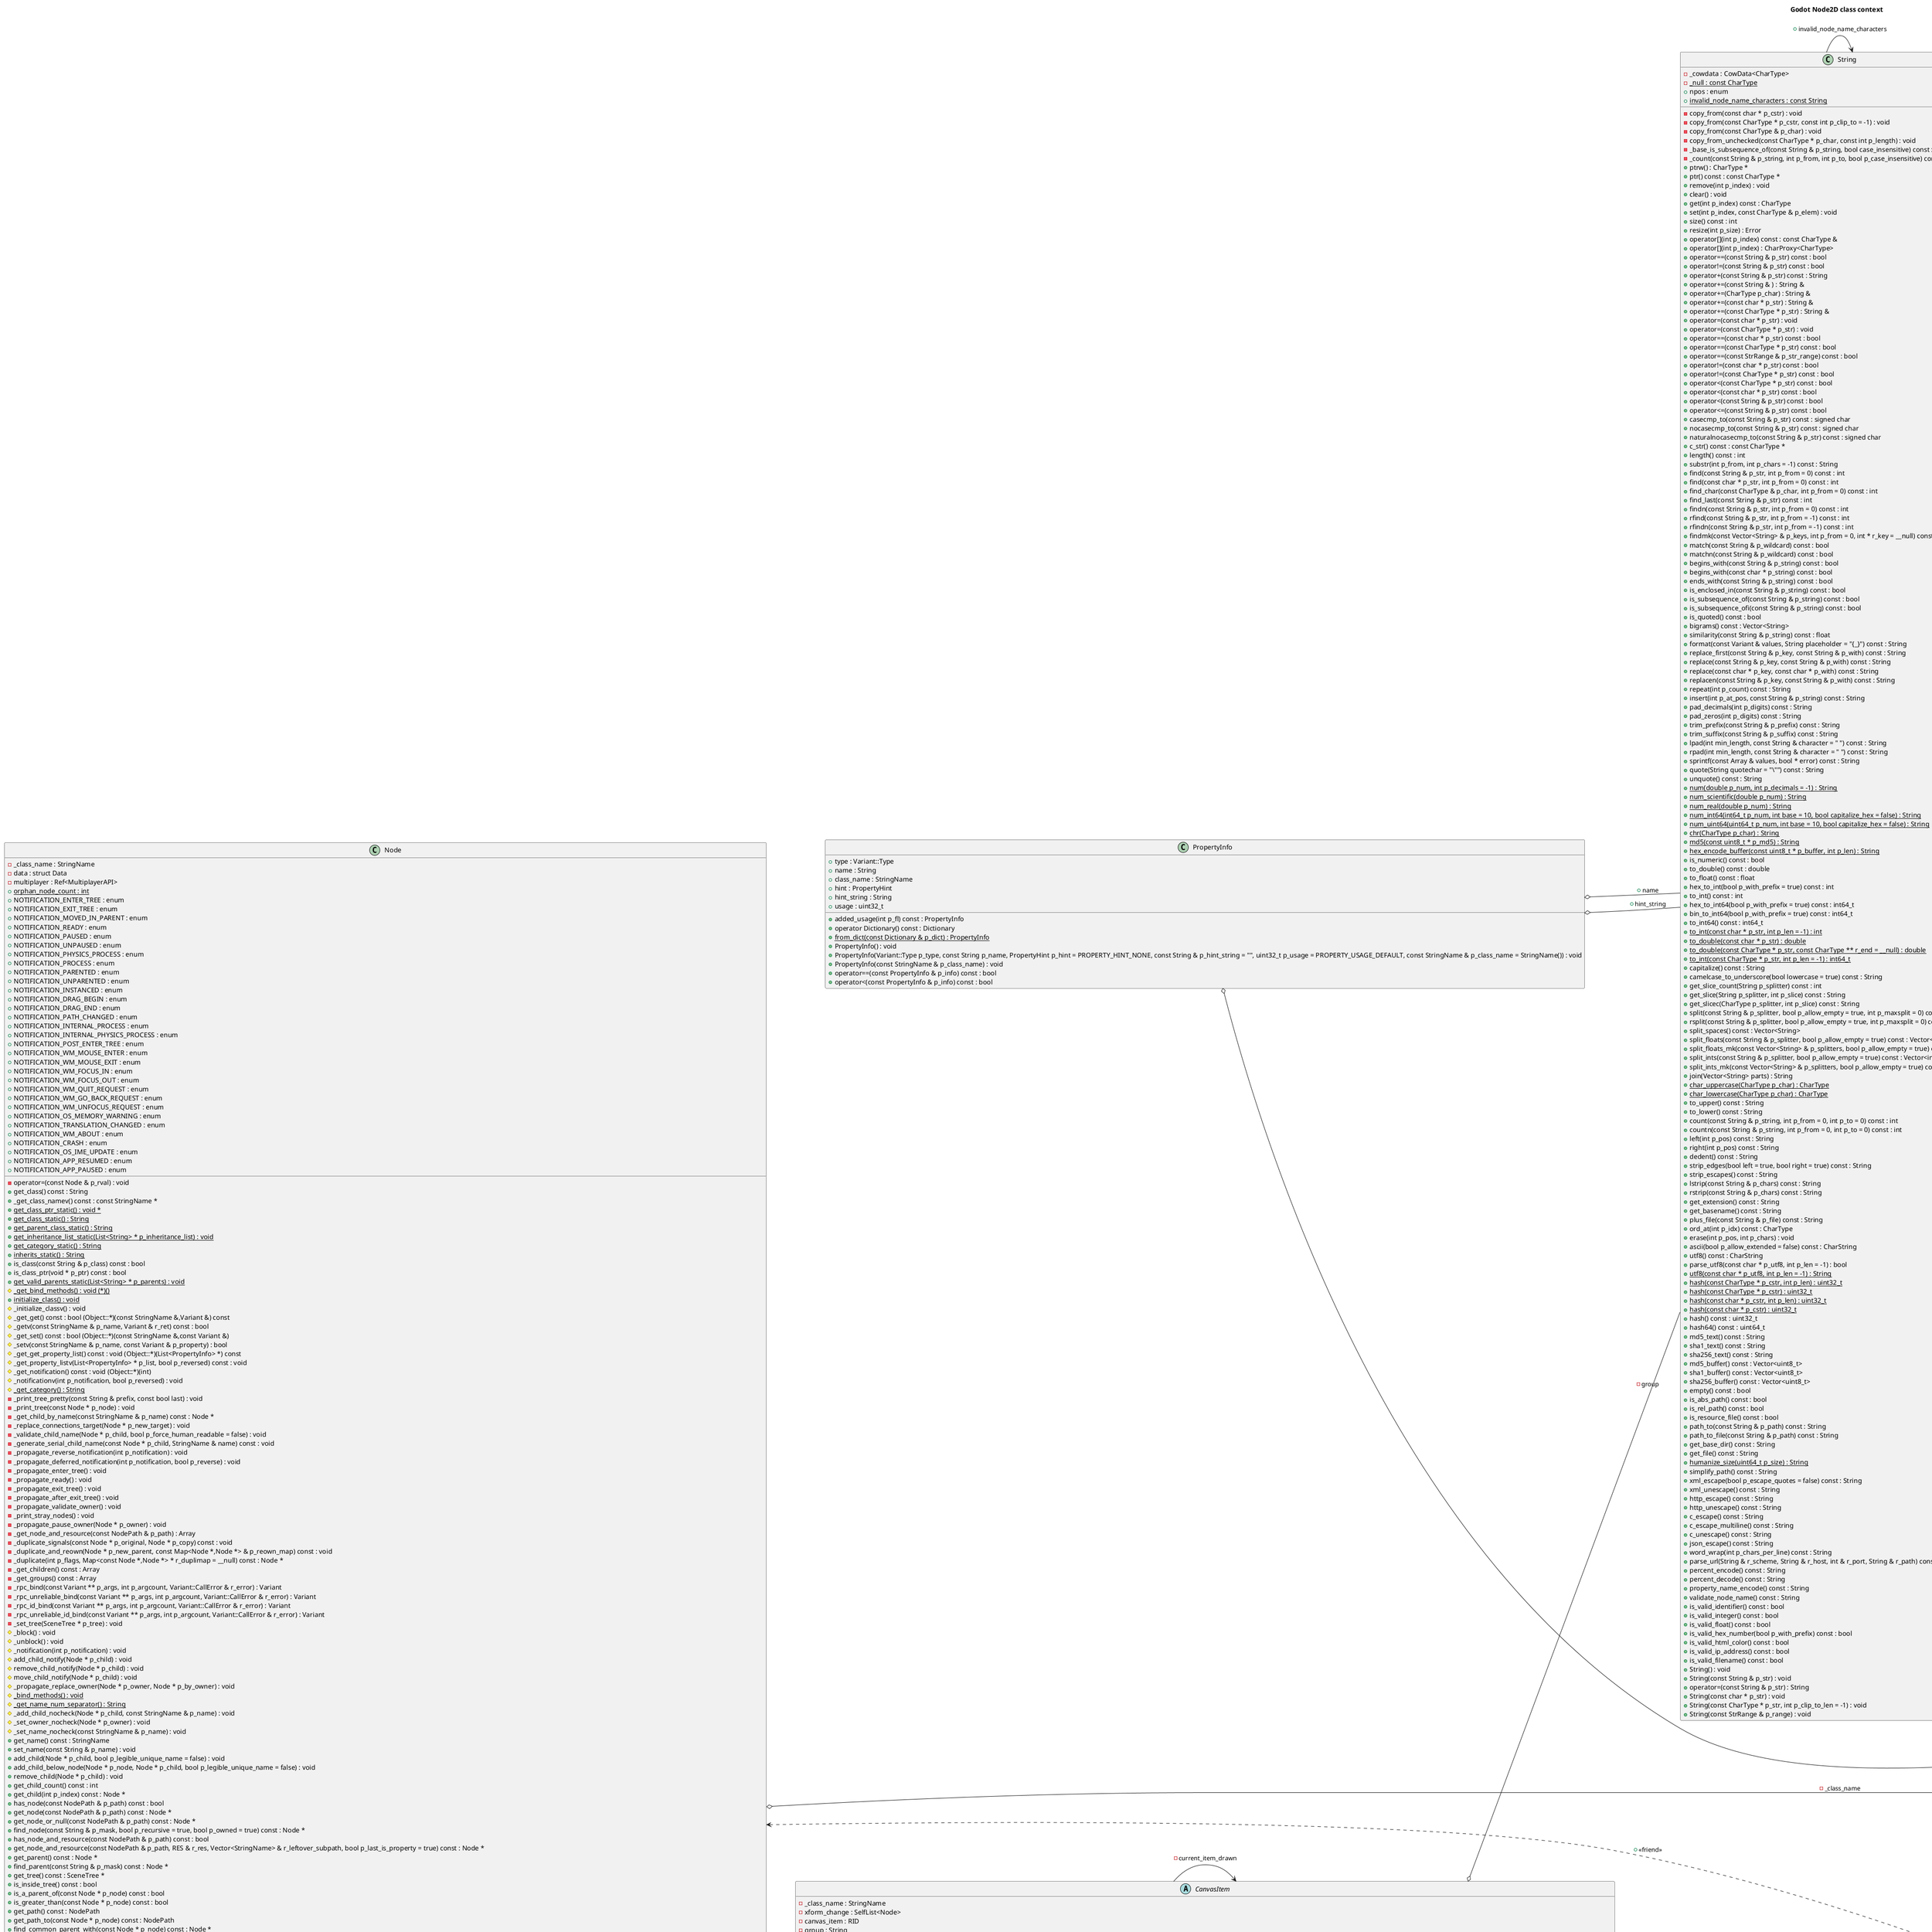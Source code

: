 @startuml
title Godot Node2D class context
left to right direction
class "String" as C_0000945411446247634027
class C_0000945411446247634027 [[https://github.com/godotengine/godot/blob/faf3f883d1a25ec8a2b7a31ecc9e3363613b2478/./core/ustring.h#L126{String}]] {
-copy_from(const char * p_cstr) : void
-copy_from(const CharType * p_cstr, const int p_clip_to = -1) : void
-copy_from(const CharType & p_char) : void
-copy_from_unchecked(const CharType * p_char, const int p_length) : void
-_base_is_subsequence_of(const String & p_string, bool case_insensitive) const : bool
-_count(const String & p_string, int p_from, int p_to, bool p_case_insensitive) const : int
+ptrw() : CharType *
+ptr() const : const CharType *
+remove(int p_index) : void
+clear() : void
+get(int p_index) const : CharType
+set(int p_index, const CharType & p_elem) : void
+size() const : int
+resize(int p_size) : Error
+operator[](int p_index) const : const CharType &
+operator[](int p_index) : CharProxy<CharType>
+operator==(const String & p_str) const : bool
+operator!=(const String & p_str) const : bool
+operator+(const String & p_str) const : String
+operator+=(const String & ) : String &
+operator+=(CharType p_char) : String &
+operator+=(const char * p_str) : String &
+operator+=(const CharType * p_str) : String &
+operator=(const char * p_str) : void
+operator=(const CharType * p_str) : void
+operator==(const char * p_str) const : bool
+operator==(const CharType * p_str) const : bool
+operator==(const StrRange & p_str_range) const : bool
+operator!=(const char * p_str) const : bool
+operator!=(const CharType * p_str) const : bool
+operator<(const CharType * p_str) const : bool
+operator<(const char * p_str) const : bool
+operator<(const String & p_str) const : bool
+operator<=(const String & p_str) const : bool
+casecmp_to(const String & p_str) const : signed char
+nocasecmp_to(const String & p_str) const : signed char
+naturalnocasecmp_to(const String & p_str) const : signed char
+c_str() const : const CharType *
+length() const : int
+substr(int p_from, int p_chars = -1) const : String
+find(const String & p_str, int p_from = 0) const : int
+find(const char * p_str, int p_from = 0) const : int
+find_char(const CharType & p_char, int p_from = 0) const : int
+find_last(const String & p_str) const : int
+findn(const String & p_str, int p_from = 0) const : int
+rfind(const String & p_str, int p_from = -1) const : int
+rfindn(const String & p_str, int p_from = -1) const : int
+findmk(const Vector<String> & p_keys, int p_from = 0, int * r_key = __null) const : int
+match(const String & p_wildcard) const : bool
+matchn(const String & p_wildcard) const : bool
+begins_with(const String & p_string) const : bool
+begins_with(const char * p_string) const : bool
+ends_with(const String & p_string) const : bool
+is_enclosed_in(const String & p_string) const : bool
+is_subsequence_of(const String & p_string) const : bool
+is_subsequence_ofi(const String & p_string) const : bool
+is_quoted() const : bool
+bigrams() const : Vector<String>
+similarity(const String & p_string) const : float
+format(const Variant & values, String placeholder = "{_}") const : String
+replace_first(const String & p_key, const String & p_with) const : String
+replace(const String & p_key, const String & p_with) const : String
+replace(const char * p_key, const char * p_with) const : String
+replacen(const String & p_key, const String & p_with) const : String
+repeat(int p_count) const : String
+insert(int p_at_pos, const String & p_string) const : String
+pad_decimals(int p_digits) const : String
+pad_zeros(int p_digits) const : String
+trim_prefix(const String & p_prefix) const : String
+trim_suffix(const String & p_suffix) const : String
+lpad(int min_length, const String & character = " ") const : String
+rpad(int min_length, const String & character = " ") const : String
+sprintf(const Array & values, bool * error) const : String
+quote(String quotechar = "\"") const : String
+unquote() const : String
{static} +num(double p_num, int p_decimals = -1) : String
{static} +num_scientific(double p_num) : String
{static} +num_real(double p_num) : String
{static} +num_int64(int64_t p_num, int base = 10, bool capitalize_hex = false) : String
{static} +num_uint64(uint64_t p_num, int base = 10, bool capitalize_hex = false) : String
{static} +chr(CharType p_char) : String
{static} +md5(const uint8_t * p_md5) : String
{static} +hex_encode_buffer(const uint8_t * p_buffer, int p_len) : String
+is_numeric() const : bool
+to_double() const : double
+to_float() const : float
+hex_to_int(bool p_with_prefix = true) const : int
+to_int() const : int
+hex_to_int64(bool p_with_prefix = true) const : int64_t
+bin_to_int64(bool p_with_prefix = true) const : int64_t
+to_int64() const : int64_t
{static} +to_int(const char * p_str, int p_len = -1) : int
{static} +to_double(const char * p_str) : double
{static} +to_double(const CharType * p_str, const CharType ** r_end = __null) : double
{static} +to_int(const CharType * p_str, int p_len = -1) : int64_t
+capitalize() const : String
+camelcase_to_underscore(bool lowercase = true) const : String
+get_slice_count(String p_splitter) const : int
+get_slice(String p_splitter, int p_slice) const : String
+get_slicec(CharType p_splitter, int p_slice) const : String
+split(const String & p_splitter, bool p_allow_empty = true, int p_maxsplit = 0) const : Vector<String>
+rsplit(const String & p_splitter, bool p_allow_empty = true, int p_maxsplit = 0) const : Vector<String>
+split_spaces() const : Vector<String>
+split_floats(const String & p_splitter, bool p_allow_empty = true) const : Vector<float>
+split_floats_mk(const Vector<String> & p_splitters, bool p_allow_empty = true) const : Vector<float>
+split_ints(const String & p_splitter, bool p_allow_empty = true) const : Vector<int>
+split_ints_mk(const Vector<String> & p_splitters, bool p_allow_empty = true) const : Vector<int>
+join(Vector<String> parts) : String
{static} +char_uppercase(CharType p_char) : CharType
{static} +char_lowercase(CharType p_char) : CharType
+to_upper() const : String
+to_lower() const : String
+count(const String & p_string, int p_from = 0, int p_to = 0) const : int
+countn(const String & p_string, int p_from = 0, int p_to = 0) const : int
+left(int p_pos) const : String
+right(int p_pos) const : String
+dedent() const : String
+strip_edges(bool left = true, bool right = true) const : String
+strip_escapes() const : String
+lstrip(const String & p_chars) const : String
+rstrip(const String & p_chars) const : String
+get_extension() const : String
+get_basename() const : String
+plus_file(const String & p_file) const : String
+ord_at(int p_idx) const : CharType
+erase(int p_pos, int p_chars) : void
+ascii(bool p_allow_extended = false) const : CharString
+utf8() const : CharString
+parse_utf8(const char * p_utf8, int p_len = -1) : bool
{static} +utf8(const char * p_utf8, int p_len = -1) : String
{static} +hash(const CharType * p_cstr, int p_len) : uint32_t
{static} +hash(const CharType * p_cstr) : uint32_t
{static} +hash(const char * p_cstr, int p_len) : uint32_t
{static} +hash(const char * p_cstr) : uint32_t
+hash() const : uint32_t
+hash64() const : uint64_t
+md5_text() const : String
+sha1_text() const : String
+sha256_text() const : String
+md5_buffer() const : Vector<uint8_t>
+sha1_buffer() const : Vector<uint8_t>
+sha256_buffer() const : Vector<uint8_t>
+empty() const : bool
+is_abs_path() const : bool
+is_rel_path() const : bool
+is_resource_file() const : bool
+path_to(const String & p_path) const : String
+path_to_file(const String & p_path) const : String
+get_base_dir() const : String
+get_file() const : String
{static} +humanize_size(uint64_t p_size) : String
+simplify_path() const : String
+xml_escape(bool p_escape_quotes = false) const : String
+xml_unescape() const : String
+http_escape() const : String
+http_unescape() const : String
+c_escape() const : String
+c_escape_multiline() const : String
+c_unescape() const : String
+json_escape() const : String
+word_wrap(int p_chars_per_line) const : String
+parse_url(String & r_scheme, String & r_host, int & r_port, String & r_path) const : Error
+percent_encode() const : String
+percent_decode() const : String
+property_name_encode() const : String
+validate_node_name() const : String
+is_valid_identifier() const : bool
+is_valid_integer() const : bool
+is_valid_float() const : bool
+is_valid_hex_number(bool p_with_prefix) const : bool
+is_valid_html_color() const : bool
+is_valid_ip_address() const : bool
+is_valid_filename() const : bool
+String() : void
+String(const String & p_str) : void
+operator=(const String & p_str) : String
+String(const char * p_str) : void
+String(const CharType * p_str, int p_clip_to_len = -1) : void
+String(const StrRange & p_range) : void
-_cowdata : CowData<CharType> [[[https://github.com/godotengine/godot/blob/faf3f883d1a25ec8a2b7a31ecc9e3363613b2478/./core/ustring.h#L128{_cowdata}]]]
{static} -_null : const CharType [[[https://github.com/godotengine/godot/blob/faf3f883d1a25ec8a2b7a31ecc9e3363613b2478/./core/ustring.h#L129{_null}]]]
+npos : enum
{static} +invalid_node_name_characters : const String [[[https://github.com/godotengine/godot/blob/faf3f883d1a25ec8a2b7a31ecc9e3363613b2478/./core/ustring.h#L345{invalid_node_name_characters}]]]
}
class "Vector2" as C_0000053309527800613276
class C_0000053309527800613276 [[https://github.com/godotengine/godot/blob/faf3f883d1a25ec8a2b7a31ecc9e3363613b2478/./core/math/vector2.h#L39{Vector2}]] {
+operator[](int p_idx) : real_t &
+operator[](int p_idx) const : const real_t &
+normalize() : void
+normalized() const : Vector2
+is_normalized() const : bool
+length() const : real_t
+length_squared() const : real_t
+distance_to(const Vector2 & p_vector2) const : real_t
+distance_squared_to(const Vector2 & p_vector2) const : real_t
+angle_to(const Vector2 & p_vector2) const : real_t
+angle_to_point(const Vector2 & p_vector2) const : real_t
+direction_to(const Vector2 & p_to) const : Vector2
+dot(const Vector2 & p_other) const : real_t
+cross(const Vector2 & p_other) const : real_t
+posmod(const real_t p_mod) const : Vector2
+posmodv(const Vector2 & p_modv) const : Vector2
+project(const Vector2 & p_to) const : Vector2
+plane_project(real_t p_d, const Vector2 & p_vec) const : Vector2
+clamped(real_t p_len) const : Vector2
{static} +linear_interpolate(const Vector2 & p_a, const Vector2 & p_b, real_t p_weight) : Vector2
+linear_interpolate(const Vector2 & p_to, real_t p_weight) const : Vector2
+slerp(const Vector2 & p_to, real_t p_weight) const : Vector2
+cubic_interpolate(const Vector2 & p_b, const Vector2 & p_pre_a, const Vector2 & p_post_b, real_t p_weight) const : Vector2
+move_toward(const Vector2 & p_to, const real_t p_delta) const : Vector2
+slide(const Vector2 & p_normal) const : Vector2
+bounce(const Vector2 & p_normal) const : Vector2
+reflect(const Vector2 & p_normal) const : Vector2
+is_equal_approx(const Vector2 & p_v) const : bool
+operator+(const Vector2 & p_v) const : Vector2
+operator+=(const Vector2 & p_v) : void
+operator-(const Vector2 & p_v) const : Vector2
+operator-=(const Vector2 & p_v) : void
+operator*(const Vector2 & p_v1) const : Vector2
+operator*(const real_t & rvalue) const : Vector2
+operator*=(const real_t & rvalue) : void
+operator*=(const Vector2 & rvalue) : void
+operator/(const Vector2 & p_v1) const : Vector2
+operator/(const real_t & rvalue) const : Vector2
+operator/=(const real_t & rvalue) : void
+operator/=(const Vector2 & rvalue) : void
+operator-() const : Vector2
+operator==(const Vector2 & p_vec2) const : bool
+operator!=(const Vector2 & p_vec2) const : bool
+operator<(const Vector2 & p_vec2) const : bool
+operator>(const Vector2 & p_vec2) const : bool
+operator<=(const Vector2 & p_vec2) const : bool
+operator>=(const Vector2 & p_vec2) const : bool
+angle() const : real_t
+set_rotation(real_t p_radians) : void
+abs() const : Vector2
+rotated(real_t p_by) const : Vector2
+tangent() const : Vector2
+sign() const : Vector2
+floor() const : Vector2
+ceil() const : Vector2
+round() const : Vector2
+snapped(const Vector2 & p_by) const : Vector2
+aspect() const : real_t
+operator String() const : String
+Vector2(real_t p_x, real_t p_y) : void
+Vector2() : void
+ : Vector2::(anonymous union at ./core/math/vector2.h:46:2) [[[https://github.com/godotengine/godot/blob/faf3f883d1a25ec8a2b7a31ecc9e3363613b2478/./core/math/vector2.h#L46{}]]]
+ : Vector2::(anonymous union at ./core/math/vector2.h:50:2) [[[https://github.com/godotengine/godot/blob/faf3f883d1a25ec8a2b7a31ecc9e3363613b2478/./core/math/vector2.h#L50{}]]]
}
class "Rect2" as C_0000300688871447362916
class C_0000300688871447362916 [[https://github.com/godotengine/godot/blob/faf3f883d1a25ec8a2b7a31ecc9e3363613b2478/./core/math/rect2.h#L38{Rect2}]] {
+get_position() const : const Vector2 &
+set_position(const Vector2 & p_pos) : void
+get_size() const : const Vector2 &
+set_size(const Vector2 & p_size) : void
+get_area() const : real_t
+intersects(const Rect2 & p_rect, const bool p_include_borders = false) const : bool
+distance_to(const Vector2 & p_point) const : real_t
+intersects_transformed(const Transform2D & p_xform, const Rect2 & p_rect) const : bool
+intersects_segment(const Point2 & p_from, const Point2 & p_to, Point2 * r_pos = __null, Point2 * r_normal = __null) const : bool
+encloses(const Rect2 & p_rect) const : bool
+has_no_area() const : bool
+clip(const Rect2 & p_rect) const : Rect2
+merge(const Rect2 & p_rect) const : Rect2
+has_point(const Point2 & p_point) const : bool
+is_equal_approx(const Rect2 & p_rect) const : bool
+operator==(const Rect2 & p_rect) const : bool
+operator!=(const Rect2 & p_rect) const : bool
+grow(real_t p_by) const : Rect2
+grow_margin(Margin p_margin, real_t p_amount) const : Rect2
+grow_individual(real_t p_left, real_t p_top, real_t p_right, real_t p_bottom) const : Rect2
+expand(const Vector2 & p_vector) const : Rect2
+expand_to(const Vector2 & p_vector) : void
+abs() const : Rect2
+operator String() const : String
+Rect2() : void
+Rect2(real_t p_x, real_t p_y, real_t p_width, real_t p_height) : void
+Rect2(const Point2 & p_pos, const Size2 & p_size) : void
+position : Point2 [[[https://github.com/godotengine/godot/blob/faf3f883d1a25ec8a2b7a31ecc9e3363613b2478/./core/math/rect2.h#L40{position}]]]
+size : Size2 [[[https://github.com/godotengine/godot/blob/faf3f883d1a25ec8a2b7a31ecc9e3363613b2478/./core/math/rect2.h#L41{size}]]]
}
class "Transform2D" as C_0001296138246691404804
class C_0001296138246691404804 [[https://github.com/godotengine/godot/blob/faf3f883d1a25ec8a2b7a31ecc9e3363613b2478/./core/math/transform_2d.h#L37{Transform2D}]] {
+tdotx(const Vector2 & v) const : real_t
+tdoty(const Vector2 & v) const : real_t
+operator[](int p_idx) const : const Vector2 &
+operator[](int p_idx) : Vector2 &
+get_axis(int p_axis) const : Vector2
+set_axis(int p_axis, const Vector2 & p_vec) : void
+invert() : void
+inverse() const : Transform2D
+affine_invert() : void
+affine_inverse() const : Transform2D
+set_rotation(real_t p_rot) : void
+get_rotation() const : real_t
+set_rotation_and_scale(real_t p_rot, const Size2 & p_scale) : void
+rotate(real_t p_phi) : void
+scale(const Size2 & p_scale) : void
+scale_basis(const Size2 & p_scale) : void
+translate(real_t p_tx, real_t p_ty) : void
+translate(const Vector2 & p_translation) : void
+basis_determinant() const : real_t
+get_scale() const : Size2
+set_scale(const Size2 & p_scale) : void
+get_origin() const : const Vector2 &
+set_origin(const Vector2 & p_origin) : void
+scaled(const Size2 & p_scale) const : Transform2D
+basis_scaled(const Size2 & p_scale) const : Transform2D
+translated(const Vector2 & p_offset) const : Transform2D
+rotated(real_t p_phi) const : Transform2D
+untranslated() const : Transform2D
+orthonormalize() : void
+orthonormalized() const : Transform2D
+is_equal_approx(const Transform2D & p_transform) const : bool
+operator==(const Transform2D & p_transform) const : bool
+operator!=(const Transform2D & p_transform) const : bool
+operator*=(const Transform2D & p_transform) : void
+operator*(const Transform2D & p_transform) const : Transform2D
+interpolate_with(const Transform2D & p_transform, real_t p_c) const : Transform2D
+basis_xform(const Vector2 & p_vec) const : Vector2
+basis_xform_inv(const Vector2 & p_vec) const : Vector2
+xform(const Vector2 & p_vec) const : Vector2
+xform_inv(const Vector2 & p_vec) const : Vector2
+xform(const Rect2 & p_rect) const : Rect2
+xform_inv(const Rect2 & p_rect) const : Rect2
+xform(const PoolVector<Vector2> & p_array) const : PoolVector<Vector2>
+xform_inv(const PoolVector<Vector2> & p_array) const : PoolVector<Vector2>
+operator String() const : String
+Transform2D(real_t xx, real_t xy, real_t yx, real_t yy, real_t ox, real_t oy) : void
+Transform2D(real_t p_rot, const Vector2 & p_pos) : void
+Transform2D() : void
+elements : Vector2[3] [[[https://github.com/godotengine/godot/blob/faf3f883d1a25ec8a2b7a31ecc9e3363613b2478/./core/math/transform_2d.h#L49{elements}]]]
}
class "Dictionary" as C_0001299121424291583786
class C_0001299121424291583786 [[https://github.com/godotengine/godot/blob/faf3f883d1a25ec8a2b7a31ecc9e3363613b2478/./core/dictionary.h#L42{Dictionary}]] {
-_ref(const Dictionary & p_from) const : void
-_unref() const : void
+get_key_list(List<Variant> * p_keys) const : void
+get_key_at_index(int p_index) const : Variant
+get_value_at_index(int p_index) const : Variant
+operator[](const Variant & p_key) : Variant &
+operator[](const Variant & p_key) const : const Variant &
+getptr(const Variant & p_key) const : const Variant *
+getptr(const Variant & p_key) : Variant *
+get_valid(const Variant & p_key) const : Variant
+get(const Variant & p_key, const Variant & p_default) const : Variant
+size() const : int
+empty() const : bool
+clear() : void
+has(const Variant & p_key) const : bool
+has_all(const Array & p_keys) const : bool
+erase(const Variant & p_key) : bool
+operator==(const Dictionary & p_dictionary) const : bool
+operator!=(const Dictionary & p_dictionary) const : bool
+hash() const : uint32_t
+operator=(const Dictionary & p_dictionary) : void
+next(const Variant * p_key = __null) const : const Variant *
+keys() const : Array
+values() const : Array
+duplicate(bool p_deep = false) const : Dictionary
+id() const : const void *
+Dictionary(const Dictionary & p_from) : void
+Dictionary() : void
+~Dictionary() : void
-_p : DictionaryPrivate * [[[https://github.com/godotengine/godot/blob/faf3f883d1a25ec8a2b7a31ecc9e3363613b2478/./core/dictionary.h#L44{_p}]]]
}
class "StringName" as C_0001858199404643284193
class C_0001858199404643284193 [[https://github.com/godotengine/godot/blob/faf3f883d1a25ec8a2b7a31ecc9e3363613b2478/./core/string_name.h#L44{StringName}]] {
-unref() : void
{static} -setup() : void
{static} -cleanup() : void
-StringName(StringName::_Data * p_data) : void
+operator const void *() const : const void *
+operator==(const String & p_name) const : bool
+operator==(const char * p_name) const : bool
+operator!=(const String & p_name) const : bool
+operator<(const StringName & p_name) const : bool
+operator==(const StringName & p_name) const : bool
+hash() const : uint32_t
+data_unique_pointer() const : const void *
+operator!=(const StringName & p_name) const : bool
+operator String() const : String
{static} +search(const char * p_name) : StringName
{static} +search(const CharType * p_name) : StringName
{static} +search(const String & p_name) : StringName
+operator=(const StringName & p_name) : void
+StringName(const char * p_name) : void
+StringName(const StringName & p_name) : void
+StringName(const String & p_name) : void
+StringName(const StaticCString & p_static_string) : void
+StringName() : void
+~StringName() : void
-_data : StringName::_Data * [[[https://github.com/godotengine/godot/blob/faf3f883d1a25ec8a2b7a31ecc9e3363613b2478/./core/string_name.h#L73{_data}]]]
-STRING_TABLE_BITS : enum
-STRING_TABLE_LEN : enum
-STRING_TABLE_MASK : enum
{static} -_table : StringName::_Data *[4096] [[[https://github.com/godotengine/godot/blob/faf3f883d1a25ec8a2b7a31ecc9e3363613b2478/./core/string_name.h#L71{_table}]]]
{static} -lock : Mutex [[[https://github.com/godotengine/godot/blob/faf3f883d1a25ec8a2b7a31ecc9e3363613b2478/./core/string_name.h#L85{lock}]]]
{static} -configured : bool [[[https://github.com/godotengine/godot/blob/faf3f883d1a25ec8a2b7a31ecc9e3363613b2478/./core/string_name.h#L88{configured}]]]
}
class "List<PropertyInfo>" as C_0000788782266645010446
class C_0000788782266645010446 {
}
class "Variant" as C_0000210234563198599367
class C_0000210234563198599367 [[https://github.com/godotengine/godot/blob/faf3f883d1a25ec8a2b7a31ecc9e3363613b2478/./core/variant.h#L93{Variant}]] {
-_get_obj() : Variant::ObjData &
-_get_obj() const : const Variant::ObjData &
-reference(const Variant & p_variant) : void
-clear() : void
+get_type() const : Variant::Type
{static} +get_type_name(Variant::Type p_type) : String
{static} +can_convert(Variant::Type p_type_from, Variant::Type p_type_to) : bool
{static} +can_convert_strict(Variant::Type p_type_from, Variant::Type p_type_to) : bool
+is_ref() const : bool
+is_num() const : bool
+is_array() const : bool
+is_shared() const : bool
+is_zero() const : bool
+is_one() const : bool
+operator bool() const : bool
+operator int() const : int
+operator unsigned int() const : unsigned int
+operator short() const : short
+operator unsigned short() const : unsigned short
+operator signed char() const : signed char
+operator unsigned char() const : unsigned char
+operator long() const : int64_t
+operator unsigned long() const : uint64_t
+operator wchar_t() const : CharType
+operator float() const : float
+operator double() const : double
+operator String() const : String
+operator StringName() const : StringName
+operator Vector2() const : Vector2
+operator Rect2() const : Rect2
+operator Vector3() const : Vector3
+operator Plane() const : Plane
+operator AABB() const : ::AABB
+operator Quat() const : Quat
+operator Basis() const : Basis
+operator Transform() const : Transform
+operator Transform2D() const : Transform2D
+operator Color() const : Color
+operator NodePath() const : NodePath
+operator RefPtr() const : RefPtr
+operator RID() const : RID
+operator Object *() const : Object *
+operator Node *() const : Node *
+operator Control *() const : Control *
+operator Dictionary() const : Dictionary
+operator Array() const : Array
+operator PoolVector() const : PoolVector<uint8_t>
+operator PoolVector() const : PoolVector<int>
+operator PoolVector() const : PoolVector<real_t>
+operator PoolVector() const : PoolVector<String>
+operator PoolVector() const : PoolVector<Vector3>
+operator PoolVector() const : PoolVector<Color>
+operator PoolVector() const : PoolVector<Plane>
+operator PoolVector() const : PoolVector<Face3>
+operator Vector() const : Vector<Variant>
+operator Vector() const : Vector<uint8_t>
+operator Vector() const : Vector<int>
+operator Vector() const : Vector<real_t>
+operator Vector() const : Vector<String>
+operator Vector() const : Vector<StringName>
+operator Vector() const : Vector<Vector3>
+operator Vector() const : Vector<Color>
+operator Vector() const : Vector<RID>
+operator Vector() const : Vector<Vector2>
+operator PoolVector() const : PoolVector<Vector2>
+operator Vector() const : Vector<Plane>
+operator Margin() const : Margin
+operator Orientation() const : Orientation
+operator IP_Address() const : IP_Address
+Variant(bool p_bool) : void
+Variant(int p_int) : void
+Variant(unsigned int p_int) : void
+Variant(short p_short) : void
+Variant(unsigned short p_short) : void
+Variant(signed char p_char) : void
+Variant(unsigned char p_char) : void
+Variant(int64_t p_int) : void
+Variant(uint64_t p_int) : void
+Variant(float p_float) : void
+Variant(double p_double) : void
+Variant(const String & p_string) : void
+Variant(const StringName & p_string) : void
+Variant(const char *const p_cstring) : void
+Variant(const CharType * p_wstring) : void
+Variant(const Vector2 & p_vector2) : void
+Variant(const Rect2 & p_rect2) : void
+Variant(const Vector3 & p_vector3) : void
+Variant(const Plane & p_plane) : void
+Variant(const ::AABB & p_aabb) : void
+Variant(const Quat & p_quat) : void
+Variant(const Basis & p_matrix) : void
+Variant(const Transform2D & p_transform) : void
+Variant(const Transform & p_transform) : void
+Variant(const Color & p_color) : void
+Variant(const NodePath & p_node_path) : void
+Variant(const RefPtr & p_resource) : void
+Variant(const RID & p_rid) : void
+Variant(const Object * p_object) : void
+Variant(const Dictionary & p_dictionary) : void
+Variant(const Array & p_array) : void
+Variant(const PoolVector<Plane> & p_array) : void
+Variant(const PoolVector<uint8_t> & p_raw_array) : void
+Variant(const PoolVector<int> & p_int_array) : void
+Variant(const PoolVector<real_t> & p_real_array) : void
+Variant(const PoolVector<String> & p_string_array) : void
+Variant(const PoolVector<Vector3> & p_vector3_array) : void
+Variant(const PoolVector<Color> & p_color_array) : void
+Variant(const PoolVector<Face3> & p_face_array) : void
+Variant(const Vector<Variant> & p_array) : void
+Variant(const Vector<uint8_t> & p_array) : void
+Variant(const Vector<int> & p_array) : void
+Variant(const Vector<real_t> & p_array) : void
+Variant(const Vector<String> & p_array) : void
+Variant(const Vector<StringName> & p_array) : void
+Variant(const Vector<Vector3> & p_array) : void
+Variant(const Vector<Color> & p_array) : void
+Variant(const Vector<Plane> & p_array) : void
+Variant(const Vector<RID> & p_array) : void
+Variant(const Vector<Vector2> & p_array) : void
+Variant(const PoolVector<Vector2> & p_vector2_array) : void
+Variant(const IP_Address & p_address) : void
{static} +get_operator_name(Variant::Operator p_op) : String
{static} +evaluate(const Variant::Operator & p_op, const Variant & p_a, const Variant & p_b, Variant & r_ret, bool & r_valid) : void
{static} +evaluate(const Variant::Operator & p_op, const Variant & p_a, const Variant & p_b) : Variant
+zero() : void
+duplicate(bool deep = false) const : Variant
{static} +blend(const Variant & a, const Variant & b, float c, Variant & r_dst) : void
{static} +interpolate(const Variant & a, const Variant & b, float c, Variant & r_dst) : void
+call_ptr(const StringName & p_method, const Variant ** p_args, int p_argcount, Variant * r_ret, Variant::CallError & r_error) : void
+call(const StringName & p_method, const Variant ** p_args, int p_argcount, Variant::CallError & r_error) : Variant
+call(const StringName & p_method, const Variant & p_arg1 = Variant(), const Variant & p_arg2 = Variant(), const Variant & p_arg3 = Variant(), const Variant & p_arg4 = Variant(), const Variant & p_arg5 = Variant()) : Variant
{static} +get_call_error_text(Object * p_base, const StringName & p_method, const Variant ** p_argptrs, int p_argcount, const Variant::CallError & ce) : String
{static} +construct(const Variant::Type , const Variant ** p_args, int p_argcount, Variant::CallError & r_error, bool p_strict = true) : Variant
+get_method_list(List<MethodInfo> * p_list) const : void
+has_method(const StringName & p_method) const : bool
{static} +get_method_argument_types(Variant::Type p_type, const StringName & p_method) : Vector<Variant::Type>
{static} +get_method_default_arguments(Variant::Type p_type, const StringName & p_method) : Vector<Variant>
{static} +get_method_return_type(Variant::Type p_type, const StringName & p_method, bool * r_has_return = __null) : Variant::Type
{static} +get_method_argument_names(Variant::Type p_type, const StringName & p_method) : Vector<StringName>
{static} +is_method_const(Variant::Type p_type, const StringName & p_method) : bool
+set_named(const StringName & p_index, const Variant & p_value, bool * r_valid = __null) : void
+get_named(const StringName & p_index, bool * r_valid = __null) const : Variant
+set(const Variant & p_index, const Variant & p_value, bool * r_valid = __null) : void
+get(const Variant & p_index, bool * r_valid = __null) const : Variant
+in(const Variant & p_index, bool * r_valid = __null) const : bool
+iter_init(Variant & r_iter, bool & r_valid) const : bool
+iter_next(Variant & r_iter, bool & r_valid) const : bool
+iter_get(const Variant & r_iter, bool & r_valid) const : Variant
+get_property_list(List<PropertyInfo> * p_list) const : void
+operator==(const Variant & p_variant) const : bool
+operator!=(const Variant & p_variant) const : bool
+operator<(const Variant & p_variant) const : bool
+hash() const : uint32_t
+hash_compare(const Variant & p_variant) const : bool
+booleanize() const : bool
+stringify(List<const void *> & stack) const : String
+static_assign(const Variant & p_variant) : void
{static} +get_constructor_list(Variant::Type p_type, List<MethodInfo> * p_list) : void
{static} +get_constants_for_type(Variant::Type p_type, List<StringName> * p_constants) : void
{static} +has_constant(Variant::Type p_type, const StringName & p_value) : bool
{static} +get_constant_value(Variant::Type p_type, const StringName & p_value, bool * r_valid = __null) : Variant
+get_construct_string() const : String
{static} +construct_from_string(const String & p_string, Variant & r_value, Variant::ObjectConstruct p_obj_construct = __null, void * p_construct_ud = __null) : void
+operator=(const Variant & p_variant) : void
+Variant(const Variant & p_variant) : void
+Variant() : void
+~Variant() : void
-type : Variant::Type [[[https://github.com/godotengine/godot/blob/faf3f883d1a25ec8a2b7a31ecc9e3363613b2478/./core/variant.h#L144{type}]]]
-_data : union (unnamed union at ./core/variant.h:163:2) [[[https://github.com/godotengine/godot/blob/faf3f883d1a25ec8a2b7a31ecc9e3363613b2478/./core/variant.h#L173{_data}]]]
}
class "PropertyInfo" as C_0002153970433534458832
class C_0002153970433534458832 [[https://github.com/godotengine/godot/blob/faf3f883d1a25ec8a2b7a31ecc9e3363613b2478/./core/object.h#L144{PropertyInfo}]] {
+added_usage(int p_fl) const : PropertyInfo
+operator Dictionary() const : Dictionary
{static} +from_dict(const Dictionary & p_dict) : PropertyInfo
+PropertyInfo() : void
+PropertyInfo(Variant::Type p_type, const String p_name, PropertyHint p_hint = PROPERTY_HINT_NONE, const String & p_hint_string = "", uint32_t p_usage = PROPERTY_USAGE_DEFAULT, const StringName & p_class_name = StringName()) : void
+PropertyInfo(const StringName & p_class_name) : void
+operator==(const PropertyInfo & p_info) const : bool
+operator<(const PropertyInfo & p_info) const : bool
+type : Variant::Type [[[https://github.com/godotengine/godot/blob/faf3f883d1a25ec8a2b7a31ecc9e3363613b2478/./core/object.h#L146{type}]]]
+name : String [[[https://github.com/godotengine/godot/blob/faf3f883d1a25ec8a2b7a31ecc9e3363613b2478/./core/object.h#L147{name}]]]
+class_name : StringName [[[https://github.com/godotengine/godot/blob/faf3f883d1a25ec8a2b7a31ecc9e3363613b2478/./core/object.h#L148{class_name}]]]
+hint : PropertyHint [[[https://github.com/godotengine/godot/blob/faf3f883d1a25ec8a2b7a31ecc9e3363613b2478/./core/object.h#L149{hint}]]]
+hint_string : String [[[https://github.com/godotengine/godot/blob/faf3f883d1a25ec8a2b7a31ecc9e3363613b2478/./core/object.h#L150{hint_string}]]]
+usage : uint32_t [[[https://github.com/godotengine/godot/blob/faf3f883d1a25ec8a2b7a31ecc9e3363613b2478/./core/object.h#L151{usage}]]]
}
class "List<String>" as C_0002063845175027013341
class C_0002063845175027013341 {
}
class "ClassDB" as C_0000104564426296396960
class C_0000104564426296396960 [[https://github.com/godotengine/godot/blob/faf3f883d1a25ec8a2b7a31ecc9e3363613b2478/./core/class_db.h#L94{ClassDB}]] {
{static} +bind_methodfi(uint32_t p_flags, MethodBind * p_bind, const MethodDefinition & method_name, const Variant ** p_defs, int p_defcount) : MethodBind *
{static} +_add_class2(const StringName & p_class, const StringName & p_inherits) : void
{static} -_get_parent_class(const StringName & p_class) : StringName
{static} -_is_parent_class(const StringName & p_class, const StringName & p_inherits) : bool
{static} +get_class_list(List<StringName> * p_classes) : void
{static} +get_inheriters_from_class(const StringName & p_class, List<StringName> * p_classes) : void
{static} +get_direct_inheriters_from_class(const StringName & p_class, List<StringName> * p_classes) : void
{static} +get_parent_class_nocheck(const StringName & p_class) : StringName
{static} +get_parent_class(const StringName & p_class) : StringName
{static} +class_exists(const StringName & p_class) : bool
{static} +is_parent_class(const StringName & p_class, const StringName & p_inherits) : bool
{static} +can_instance(const StringName & p_class) : bool
{static} +instance(const StringName & p_class) : Object *
{static} +get_api_type(const StringName & p_class) : ClassDB::APIType
{static} +get_api_hash(ClassDB::APIType p_api) : uint64_t
{static} +add_signal(StringName p_class, const MethodInfo & p_signal) : void
{static} +has_signal(StringName p_class, StringName p_signal) : bool
{static} +get_signal(StringName p_class, StringName p_signal, MethodInfo * r_signal) : bool
{static} +get_signal_list(StringName p_class, List<MethodInfo> * p_signals, bool p_no_inheritance = false) : void
{static} +add_property_group(StringName p_class, const String & p_name, const String & p_prefix = "") : void
{static} +add_property(StringName p_class, const PropertyInfo & p_pinfo, const StringName & p_setter, const StringName & p_getter, int p_index = -1) : void
{static} +set_property_default_value(StringName p_class, const StringName & p_name, const Variant & p_default) : void
{static} +get_property_list(StringName p_class, List<PropertyInfo> * p_list, bool p_no_inheritance = false, const Object * p_validator = __null) : void
{static} +set_property(Object * p_object, const StringName & p_property, const Variant & p_value, bool * r_valid = __null) : bool
{static} +get_property(Object * p_object, const StringName & p_property, Variant & r_value) : bool
{static} +has_property(const StringName & p_class, const StringName & p_property, bool p_no_inheritance = false) : bool
{static} +get_property_index(const StringName & p_class, const StringName & p_property, bool * r_is_valid = __null) : int
{static} +get_property_type(const StringName & p_class, const StringName & p_property, bool * r_is_valid = __null) : Variant::Type
{static} +get_property_setter(StringName p_class, const StringName & p_property) : StringName
{static} +get_property_getter(StringName p_class, const StringName & p_property) : StringName
{static} +has_method(StringName p_class, StringName p_method, bool p_no_inheritance = false) : bool
{static} +set_method_flags(StringName p_class, StringName p_method, int p_flags) : void
{static} +get_method_list(StringName p_class, List<MethodInfo> * p_methods, bool p_no_inheritance = false, bool p_exclude_from_properties = false) : void
{static} +get_method(StringName p_class, StringName p_name) : MethodBind *
{static} +add_virtual_method(const StringName & p_class, const MethodInfo & p_method, bool p_virtual = true) : void
{static} +get_virtual_methods(const StringName & p_class, List<MethodInfo> * p_methods, bool p_no_inheritance = false) : void
{static} +bind_integer_constant(const StringName & p_class, const StringName & p_enum, const StringName & p_name, int p_constant) : void
{static} +get_integer_constant_list(const StringName & p_class, List<String> * p_constants, bool p_no_inheritance = false) : void
{static} +get_integer_constant(const StringName & p_class, const StringName & p_name, bool * p_success = __null) : int
{static} +get_integer_constant_enum(const StringName & p_class, const StringName & p_name, bool p_no_inheritance = false) : StringName
{static} +get_enum_list(const StringName & p_class, List<StringName> * p_enums, bool p_no_inheritance = false) : void
{static} +get_enum_constants(const StringName & p_class, const StringName & p_enum, List<StringName> * p_constants, bool p_no_inheritance = false) : void
{static} +class_get_default_property_value(const StringName & p_class, const StringName & p_property, bool * r_valid = __null) : Variant
{static} +get_category(const StringName & p_node) : StringName
{static} +set_class_enabled(StringName p_class, bool p_enable) : void
{static} +is_class_enabled(StringName p_class) : bool
{static} +is_class_exposed(StringName p_class) : bool
{static} +add_resource_base_extension(const StringName & p_extension, const StringName & p_class) : void
{static} +get_resource_base_extensions(List<String> * p_extensions) : void
{static} +get_extensions_for_type(const StringName & p_class, List<String> * p_extensions) : void
{static} +add_compatibility_class(const StringName & p_class, const StringName & p_fallback) : void
{static} +set_current_api(ClassDB::APIType p_api) : void
{static} +get_current_api() : ClassDB::APIType
{static} +cleanup_defaults() : void
{static} +cleanup() : void
{static} +creator() : class Object *
{static} +_add_class() : void
{static} +register_class() : void
{static} +register_virtual_class() : void
{static} +_create_ptr_func() : class Object *
{static} +register_custom_instance_class() : void
{static} +bind_method(N p_method_name, M p_method) : class MethodBind *
{static} +bind_method(N p_method_name, M p_method, const Variant & p_def1) : class MethodBind *
{static} +bind_method(N p_method_name, M p_method, const Variant & p_def1, const Variant & p_def2) : class MethodBind *
{static} +bind_method(N p_method_name, M p_method, const Variant & p_def1, const Variant & p_def2, const Variant & p_def3) : class MethodBind *
{static} +bind_method(N p_method_name, M p_method, const Variant & p_def1, const Variant & p_def2, const Variant & p_def3, const Variant & p_def4) : class MethodBind *
{static} +bind_method(N p_method_name, M p_method, const Variant & p_def1, const Variant & p_def2, const Variant & p_def3, const Variant & p_def4, const Variant & p_def5) : class MethodBind *
{static} +bind_method(N p_method_name, M p_method, const Variant & p_def1, const Variant & p_def2, const Variant & p_def3, const Variant & p_def4, const Variant & p_def5, const Variant & p_def6) : class MethodBind *
{static} +bind_method(N p_method_name, M p_method, const Variant & p_def1, const Variant & p_def2, const Variant & p_def3, const Variant & p_def4, const Variant & p_def5, const Variant & p_def6, const Variant & p_def7) : class MethodBind *
{static} +bind_method(N p_method_name, M p_method, const Variant & p_def1, const Variant & p_def2, const Variant & p_def3, const Variant & p_def4, const Variant & p_def5, const Variant & p_def6, const Variant & p_def7, const Variant & p_def8) : class MethodBind *
{static} +bind_vararg_method(uint32_t p_flags, StringName p_name, M p_method, const MethodInfo & p_info = MethodInfo(), const Vector<Variant> & p_default_args = Vector<Variant>(), bool p_return_nil_is_variant = true) : class MethodBind *
{static} +lock : RWLock [[[https://github.com/godotengine/godot/blob/faf3f883d1a25ec8a2b7a31ecc9e3363613b2478/./core/class_db.h#L146{lock}]]]
{static} +classes : HashMap<StringName,ClassDB::ClassInfo> [[[https://github.com/godotengine/godot/blob/faf3f883d1a25ec8a2b7a31ecc9e3363613b2478/./core/class_db.h#L147{classes}]]]
{static} +resource_base_extensions : HashMap<StringName,StringName> [[[https://github.com/godotengine/godot/blob/faf3f883d1a25ec8a2b7a31ecc9e3363613b2478/./core/class_db.h#L148{resource_base_extensions}]]]
{static} +compat_classes : HashMap<StringName,StringName> [[[https://github.com/godotengine/godot/blob/faf3f883d1a25ec8a2b7a31ecc9e3363613b2478/./core/class_db.h#L149{compat_classes}]]]
{static} +current_api : ClassDB::APIType [[[https://github.com/godotengine/godot/blob/faf3f883d1a25ec8a2b7a31ecc9e3363613b2478/./core/class_db.h#L157{current_api}]]]
{static} +default_values : HashMap<StringName,HashMap<StringName,Variant>> [[[https://github.com/godotengine/godot/blob/faf3f883d1a25ec8a2b7a31ecc9e3363613b2478/./core/class_db.h#L161{default_values}]]]
{static} +default_values_cached : Set<StringName> [[[https://github.com/godotengine/godot/blob/faf3f883d1a25ec8a2b7a31ecc9e3363613b2478/./core/class_db.h#L162{default_values_cached}]]]
}
class "Node" as C_0000218299049716973303
class C_0000218299049716973303 [[https://github.com/godotengine/godot/blob/faf3f883d1a25ec8a2b7a31ecc9e3363613b2478/./scene/main/node.h#L44{Node}]] {
-operator=(const Node & p_rval) : void
+get_class() const : String
+_get_class_namev() const : const StringName *
{static} +get_class_ptr_static() : void *
{static} +get_class_static() : String
{static} +get_parent_class_static() : String
{static} +get_inheritance_list_static(List<String> * p_inheritance_list) : void
{static} +get_category_static() : String
{static} +inherits_static() : String
+is_class(const String & p_class) const : bool
+is_class_ptr(void * p_ptr) const : bool
{static} +get_valid_parents_static(List<String> * p_parents) : void
{static} #_get_bind_methods() : void (*)()
{static} +initialize_class() : void
#_initialize_classv() : void
#_get_get() const : bool (Object::*)(const StringName &,Variant &) const
#_getv(const StringName & p_name, Variant & r_ret) const : bool
#_get_set() const : bool (Object::*)(const StringName &,const Variant &)
#_setv(const StringName & p_name, const Variant & p_property) : bool
#_get_get_property_list() const : void (Object::*)(List<PropertyInfo> *) const
#_get_property_listv(List<PropertyInfo> * p_list, bool p_reversed) const : void
#_get_notification() const : void (Object::*)(int)
#_notificationv(int p_notification, bool p_reversed) : void
{static} #_get_category() : String
-_print_tree_pretty(const String & prefix, const bool last) : void
-_print_tree(const Node * p_node) : void
-_get_child_by_name(const StringName & p_name) const : Node *
-_replace_connections_target(Node * p_new_target) : void
-_validate_child_name(Node * p_child, bool p_force_human_readable = false) : void
-_generate_serial_child_name(const Node * p_child, StringName & name) const : void
-_propagate_reverse_notification(int p_notification) : void
-_propagate_deferred_notification(int p_notification, bool p_reverse) : void
-_propagate_enter_tree() : void
-_propagate_ready() : void
-_propagate_exit_tree() : void
-_propagate_after_exit_tree() : void
-_propagate_validate_owner() : void
-_print_stray_nodes() : void
-_propagate_pause_owner(Node * p_owner) : void
-_get_node_and_resource(const NodePath & p_path) : Array
-_duplicate_signals(const Node * p_original, Node * p_copy) const : void
-_duplicate_and_reown(Node * p_new_parent, const Map<Node *,Node *> & p_reown_map) const : void
-_duplicate(int p_flags, Map<const Node *,Node *> * r_duplimap = __null) const : Node *
-_get_children() const : Array
-_get_groups() const : Array
-_rpc_bind(const Variant ** p_args, int p_argcount, Variant::CallError & r_error) : Variant
-_rpc_unreliable_bind(const Variant ** p_args, int p_argcount, Variant::CallError & r_error) : Variant
-_rpc_id_bind(const Variant ** p_args, int p_argcount, Variant::CallError & r_error) : Variant
-_rpc_unreliable_id_bind(const Variant ** p_args, int p_argcount, Variant::CallError & r_error) : Variant
-_set_tree(SceneTree * p_tree) : void
#_block() : void
#_unblock() : void
#_notification(int p_notification) : void
#add_child_notify(Node * p_child) : void
#remove_child_notify(Node * p_child) : void
#move_child_notify(Node * p_child) : void
#_propagate_replace_owner(Node * p_owner, Node * p_by_owner) : void
{static} #_bind_methods() : void
{static} #_get_name_num_separator() : String
#_add_child_nocheck(Node * p_child, const StringName & p_name) : void
#_set_owner_nocheck(Node * p_owner) : void
#_set_name_nocheck(const StringName & p_name) : void
+get_name() const : StringName
+set_name(const String & p_name) : void
+add_child(Node * p_child, bool p_legible_unique_name = false) : void
+add_child_below_node(Node * p_node, Node * p_child, bool p_legible_unique_name = false) : void
+remove_child(Node * p_child) : void
+get_child_count() const : int
+get_child(int p_index) const : Node *
+has_node(const NodePath & p_path) const : bool
+get_node(const NodePath & p_path) const : Node *
+get_node_or_null(const NodePath & p_path) const : Node *
+find_node(const String & p_mask, bool p_recursive = true, bool p_owned = true) const : Node *
+has_node_and_resource(const NodePath & p_path) const : bool
+get_node_and_resource(const NodePath & p_path, RES & r_res, Vector<StringName> & r_leftover_subpath, bool p_last_is_property = true) const : Node *
+get_parent() const : Node *
+find_parent(const String & p_mask) const : Node *
+get_tree() const : SceneTree *
+is_inside_tree() const : bool
+is_a_parent_of(const Node * p_node) const : bool
+is_greater_than(const Node * p_node) const : bool
+get_path() const : NodePath
+get_path_to(const Node * p_node) const : NodePath
+find_common_parent_with(const Node * p_node) const : Node *
+add_to_group(const StringName & p_identifier, bool p_persistent = false) : void
+remove_from_group(const StringName & p_identifier) : void
+is_in_group(const StringName & p_identifier) const : bool
+get_groups(List<Node::GroupInfo> * p_groups) const : void
+get_persistent_group_count() const : int
+move_child(Node * p_child, int p_pos) : void
+raise() : void
+set_owner(Node * p_owner) : void
+get_owner() const : Node *
+get_owned_by(Node * p_by, List<Node *> * p_owned) : void
+remove_and_skip() : void
+get_index() const : int
+print_tree() : void
+print_tree_pretty() : void
+set_filename(const String & p_filename) : void
+get_filename() const : String
+set_editor_description(const String & p_editor_description) : void
+get_editor_description() const : String
+set_editable_instance(Node * p_node, bool p_editable) : void
+is_editable_instance(const Node * p_node) const : bool
+get_deepest_editable_node(Node * start_node) const : Node *
+propagate_notification(int p_notification) : void
+propagate_call(const StringName & p_method, const Array & p_args = Array(), const bool p_parent_first = false) : void
+set_physics_process(bool p_process) : void
+get_physics_process_delta_time() const : float
+is_physics_processing() const : bool
+set_process(bool p_idle_process) : void
+get_process_delta_time() const : float
+is_processing() const : bool
+set_physics_process_internal(bool p_process_internal) : void
+is_physics_processing_internal() const : bool
+set_process_internal(bool p_idle_process_internal) : void
+is_processing_internal() const : bool
+set_process_priority(int p_priority) : void
+get_process_priority() const : int
+set_process_input(bool p_enable) : void
+is_processing_input() const : bool
+set_process_unhandled_input(bool p_enable) : void
+is_processing_unhandled_input() const : bool
+set_process_unhandled_key_input(bool p_enable) : void
+is_processing_unhandled_key_input() const : bool
+get_position_in_parent() const : int
+duplicate(int p_flags = DUPLICATE_GROUPS | DUPLICATE_SIGNALS | DUPLICATE_SCRIPTS) const : Node *
+duplicate_and_reown(const Map<Node *,Node *> & p_reown_map) const : Node *
+duplicate_from_editor(Map<const Node *,Node *> & r_duplimap) const : Node *
+duplicate_from_editor(Map<const Node *,Node *> & r_duplimap, const Map<RES,RES> & p_resource_remap) const : Node *
+remap_node_resources(Node * p_node, const Map<RES,RES> & p_resource_remap) const : void
+remap_nested_resources(RES p_resource, const Map<RES,RES> & p_resource_remap) const : void
+set_scene_instance_state(const Ref<SceneState> & p_state) : void
+get_scene_instance_state() const : Ref<SceneState>
+set_scene_inherited_state(const Ref<SceneState> & p_state) : void
+get_scene_inherited_state() const : Ref<SceneState>
+set_scene_instance_load_placeholder(bool p_enable) : void
+get_scene_instance_load_placeholder() const : bool
{static} +make_binds(const Variant & p_arg1 = Variant(), const Variant & p_arg2 = Variant(), const Variant & p_arg3 = Variant(), const Variant & p_arg4 = Variant(), const Variant & p_arg5 = Variant()) : Vector<Variant>
+replace_by(Node * p_node, bool p_keep_data = false) : void
+set_pause_mode(Node::PauseMode p_mode) : void
+get_pause_mode() const : Node::PauseMode
+can_process() const : bool
+can_process_notification(int p_what) const : bool
+request_ready() : void
{static} +print_stray_nodes() : void
+validate_child_name(Node * p_child) : String
+queue_delete() : void
{static} +set_human_readable_collision_renaming(bool p_enabled) : void
{static} +init_node_hrcr() : void
+force_parent_owned() : void
+set_import_path(const NodePath & p_import_path) : void
+get_import_path() const : NodePath
+is_owned_by_parent() const : bool
+get_argument_options(const StringName & p_function, int p_idx, List<String> * r_options) const : void
+clear_internal_tree_resource_paths() : void
+get_viewport() const : Viewport *
+get_configuration_warning() const : String
+update_configuration_warning() : void
+set_display_folded(bool p_folded) : void
+is_displayed_folded() const : bool
+set_network_master(int p_peer_id, bool p_recursive = true) : void
+get_network_master() const : int
+is_network_master() const : bool
+rpc_config(const StringName & p_method, MultiplayerAPI::RPCMode p_mode) : void
+rset_config(const StringName & p_property, MultiplayerAPI::RPCMode p_mode) : void
+rpc(const StringName & p_method, const Variant & p_arg1 = Variant(), const Variant & p_arg2 = Variant(), const Variant & p_arg3 = Variant(), const Variant & p_arg4 = Variant(), const Variant & p_arg5 = Variant()) : void
+rpc_unreliable(const StringName & p_method, const Variant & p_arg1 = Variant(), const Variant & p_arg2 = Variant(), const Variant & p_arg3 = Variant(), const Variant & p_arg4 = Variant(), const Variant & p_arg5 = Variant()) : void
+rpc_id(int p_peer_id, const StringName & p_method, const Variant & p_arg1 = Variant(), const Variant & p_arg2 = Variant(), const Variant & p_arg3 = Variant(), const Variant & p_arg4 = Variant(), const Variant & p_arg5 = Variant()) : void
+rpc_unreliable_id(int p_peer_id, const StringName & p_method, const Variant & p_arg1 = Variant(), const Variant & p_arg2 = Variant(), const Variant & p_arg3 = Variant(), const Variant & p_arg4 = Variant(), const Variant & p_arg5 = Variant()) : void
+rset(const StringName & p_property, const Variant & p_value) : void
+rset_unreliable(const StringName & p_property, const Variant & p_value) : void
+rset_id(int p_peer_id, const StringName & p_property, const Variant & p_value) : void
+rset_unreliable_id(int p_peer_id, const StringName & p_property, const Variant & p_value) : void
+rpcp(int p_peer_id, bool p_unreliable, const StringName & p_method, const Variant ** p_arg, int p_argcount) : void
+rsetp(int p_peer_id, bool p_unreliable, const StringName & p_property, const Variant & p_value) : void
+get_multiplayer() const : Ref<MultiplayerAPI>
+get_custom_multiplayer() const : Ref<MultiplayerAPI>
+set_custom_multiplayer(Ref<MultiplayerAPI> p_multiplayer) : void
+get_node_rpc_mode(const StringName & p_method) : const Map<StringName,MultiplayerAPI::RPCMode>::Element *
+get_node_rset_mode(const StringName & p_property) : const Map<StringName,MultiplayerAPI::RPCMode>::Element *
+Node() : void
+~Node() : void
-_class_name : StringName
-data : struct Data [[[https://github.com/godotengine/godot/blob/faf3f883d1a25ec8a2b7a31ecc9e3363613b2478/./scene/main/node.h#L144{data}]]]
-multiplayer : Ref<MultiplayerAPI> [[[https://github.com/godotengine/godot/blob/faf3f883d1a25ec8a2b7a31ecc9e3363613b2478/./scene/main/node.h#L152{multiplayer}]]]
{static} +orphan_node_count : int [[[https://github.com/godotengine/godot/blob/faf3f883d1a25ec8a2b7a31ecc9e3363613b2478/./scene/main/node.h#L78{orphan_node_count}]]]
+NOTIFICATION_ENTER_TREE : enum
+NOTIFICATION_EXIT_TREE : enum
+NOTIFICATION_MOVED_IN_PARENT : enum
+NOTIFICATION_READY : enum
+NOTIFICATION_PAUSED : enum
+NOTIFICATION_UNPAUSED : enum
+NOTIFICATION_PHYSICS_PROCESS : enum
+NOTIFICATION_PROCESS : enum
+NOTIFICATION_PARENTED : enum
+NOTIFICATION_UNPARENTED : enum
+NOTIFICATION_INSTANCED : enum
+NOTIFICATION_DRAG_BEGIN : enum
+NOTIFICATION_DRAG_END : enum
+NOTIFICATION_PATH_CHANGED : enum
+NOTIFICATION_INTERNAL_PROCESS : enum
+NOTIFICATION_INTERNAL_PHYSICS_PROCESS : enum
+NOTIFICATION_POST_ENTER_TREE : enum
+NOTIFICATION_WM_MOUSE_ENTER : enum
+NOTIFICATION_WM_MOUSE_EXIT : enum
+NOTIFICATION_WM_FOCUS_IN : enum
+NOTIFICATION_WM_FOCUS_OUT : enum
+NOTIFICATION_WM_QUIT_REQUEST : enum
+NOTIFICATION_WM_GO_BACK_REQUEST : enum
+NOTIFICATION_WM_UNFOCUS_REQUEST : enum
+NOTIFICATION_OS_MEMORY_WARNING : enum
+NOTIFICATION_TRANSLATION_CHANGED : enum
+NOTIFICATION_WM_ABOUT : enum
+NOTIFICATION_CRASH : enum
+NOTIFICATION_OS_IME_UPDATE : enum
+NOTIFICATION_APP_RESUMED : enum
+NOTIFICATION_APP_PAUSED : enum
}
abstract "CanvasItem" as C_0002074383603489565895
abstract C_0002074383603489565895 [[https://github.com/godotengine/godot/blob/faf3f883d1a25ec8a2b7a31ecc9e3363613b2478/./scene/2d/canvas_item.h#L165{CanvasItem}]] {
-operator=(const CanvasItem & p_rval) : void
+get_class() const : String
+_get_class_namev() const : const StringName *
{static} +get_class_ptr_static() : void *
{static} +get_class_static() : String
{static} +get_parent_class_static() : String
{static} +get_inheritance_list_static(List<String> * p_inheritance_list) : void
{static} +get_category_static() : String
{static} +inherits_static() : String
+is_class(const String & p_class) const : bool
+is_class_ptr(void * p_ptr) const : bool
{static} +get_valid_parents_static(List<String> * p_parents) : void
{static} #_get_bind_methods() : void (*)()
{static} +initialize_class() : void
#_initialize_classv() : void
#_get_get() const : bool (Object::*)(const StringName &,Variant &) const
#_getv(const StringName & p_name, Variant & r_ret) const : bool
#_get_set() const : bool (Object::*)(const StringName &,const Variant &)
#_setv(const StringName & p_name, const Variant & p_property) : bool
#_get_get_property_list() const : void (Object::*)(List<PropertyInfo> *) const
#_get_property_listv(List<PropertyInfo> * p_list, bool p_reversed) const : void
#_get_notification() const : void (Object::*)(int)
#_notificationv(int p_notification, bool p_reversed) : void
-_toplevel_raise_self() : void
-_propagate_visibility_changed(bool p_visible) : void
-_update_callback() : void
-_enter_canvas() : void
-_exit_canvas() : void
-_notify_transform(CanvasItem * p_node) : void
-_set_on_top(bool p_on_top) : void
-_is_on_top() const : bool
#_notify_transform() : void
#item_rect_changed(bool p_size_changed = true) : void
#_notification(int p_what) : void
{static} #_bind_methods() : void
+_edit_is_selected_on_click(const Point2 & p_point, double p_tolerance) const : bool
+_edit_set_state(const Dictionary & p_state) : void
+_edit_get_state() const : Dictionary
{abstract} +_edit_set_position(const Point2 & p_position) = 0 : void
{abstract} +_edit_get_position() const = 0 : Point2
{abstract} +_edit_set_scale(const Size2 & p_scale) = 0 : void
{abstract} +_edit_get_scale() const = 0 : Size2
+_edit_use_rotation() const : bool
+_edit_set_rotation(float p_rotation) : void
+_edit_get_rotation() const : float
+_edit_use_rect() const : bool
+_edit_set_rect(const Rect2 & p_rect) : void
+_edit_get_rect() const : Rect2
+_edit_get_minimum_size() const : Size2
+_edit_use_pivot() const : bool
+_edit_set_pivot(const Point2 & p_pivot) : void
+_edit_get_pivot() const : Point2
+_edit_get_transform() const : Transform2D
+set_visible(bool p_visible) : void
+is_visible() const : bool
+is_visible_in_tree() const : bool
+show() : void
+hide() : void
+update() : void
+set_light_mask(int p_light_mask) : void
+get_light_mask() const : int
+set_modulate(const Color & p_modulate) : void
+get_modulate() const : Color
+set_self_modulate(const Color & p_self_modulate) : void
+get_self_modulate() const : Color
+draw_line(const Point2 & p_from, const Point2 & p_to, const Color & p_color, float p_width = 1.0, bool p_antialiased = false) : void
+draw_polyline(const Vector<Point2> & p_points, const Color & p_color, float p_width = 1.0, bool p_antialiased = false) : void
+draw_polyline_colors(const Vector<Point2> & p_points, const Vector<Color> & p_colors, float p_width = 1.0, bool p_antialiased = false) : void
+draw_arc(const Vector2 & p_center, float p_radius, float p_start_angle, float p_end_angle, int p_point_count, const Color & p_color, float p_width = 1.0, bool p_antialiased = false) : void
+draw_multiline(const Vector<Point2> & p_points, const Color & p_color, float p_width = 1.0, bool p_antialiased = false) : void
+draw_multiline_colors(const Vector<Point2> & p_points, const Vector<Color> & p_colors, float p_width = 1.0, bool p_antialiased = false) : void
+draw_rect(const Rect2 & p_rect, const Color & p_color, bool p_filled = true, float p_width = 1.0, bool p_antialiased = false) : void
+draw_circle(const Point2 & p_pos, float p_radius, const Color & p_color) : void
+draw_texture(const Ref<Texture> & p_texture, const Point2 & p_pos, const Color & p_modulate = Color(1, 1, 1, 1), const Ref<Texture> & p_normal_map = Ref<Texture>()) : void
+draw_texture_rect(const Ref<Texture> & p_texture, const Rect2 & p_rect, bool p_tile = false, const Color & p_modulate = Color(1, 1, 1), bool p_transpose = false, const Ref<Texture> & p_normal_map = Ref<Texture>()) : void
+draw_texture_rect_region(const Ref<Texture> & p_texture, const Rect2 & p_rect, const Rect2 & p_src_rect, const Color & p_modulate = Color(1, 1, 1), bool p_transpose = false, const Ref<Texture> & p_normal_map = Ref<Texture>(), bool p_clip_uv = false) : void
+draw_style_box(const Ref<StyleBox> & p_style_box, const Rect2 & p_rect) : void
+draw_primitive(const Vector<Point2> & p_points, const Vector<Color> & p_colors, const Vector<Point2> & p_uvs, Ref<Texture> p_texture = = Ref<Texture>(), float p_width = 1, const Ref<Texture> & p_normal_map = Ref<Texture>()) : void
+draw_polygon(const Vector<Point2> & p_points, const Vector<Color> & p_colors, const Vector<Point2> & p_uvs = Vector<Point2>(), Ref<Texture> p_texture = = Ref<Texture>(), const Ref<Texture> & p_normal_map = Ref<Texture>(), bool p_antialiased = false) : void
+draw_colored_polygon(const Vector<Point2> & p_points, const Color & p_color, const Vector<Point2> & p_uvs = Vector<Point2>(), Ref<Texture> p_texture = = Ref<Texture>(), const Ref<Texture> & p_normal_map = Ref<Texture>(), bool p_antialiased = false) : void
+draw_mesh(const Ref<Mesh> & p_mesh, const Ref<Texture> & p_texture, const Ref<Texture> & p_normal_map, const Transform2D & p_transform = Transform2D(), const Color & p_modulate = Color(1, 1, 1)) : void
+draw_multimesh(const Ref<MultiMesh> & p_multimesh, const Ref<Texture> & p_texture, const Ref<Texture> & p_normal_map) : void
+draw_string(const Ref<Font> & p_font, const Point2 & p_pos, const String & p_text, const Color & p_modulate = Color(1, 1, 1), int p_clip_w = -1) : void
+draw_char(const Ref<Font> & p_font, const Point2 & p_pos, const String & p_char, const String & p_next = "", const Color & p_modulate = Color(1, 1, 1)) : float
+draw_set_transform(const Point2 & p_offset, float p_rot, const Size2 & p_scale) : void
+draw_set_transform_matrix(const Transform2D & p_matrix) : void
{static} +get_current_item_drawn() : CanvasItem *
+set_as_toplevel(bool p_toplevel) : void
+is_set_as_toplevel() const : bool
+set_draw_behind_parent(bool p_enable) : void
+is_draw_behind_parent_enabled() const : bool
+get_parent_item() const : CanvasItem *
{abstract} +get_transform() const = 0 : Transform2D
+get_global_transform() const : Transform2D
+get_global_transform_with_canvas() const : Transform2D
+get_toplevel() const : CanvasItem *
+get_canvas_item() const : RID
+set_block_transform_notify(bool p_enable) : void
+is_block_transform_notify_enabled() const : bool
+get_canvas_transform() const : Transform2D
+get_viewport_transform() const : Transform2D
+get_viewport_rect() const : Rect2
+get_viewport_rid() const : RID
+get_canvas() const : RID
+get_canvas_layer_instance_id() const : ObjectID
+get_world_2d() const : Ref<World2D>
+set_material(const Ref<Material> & p_material) : void
+get_material() const : Ref<Material>
+set_use_parent_material(bool p_use_parent_material) : void
+get_use_parent_material() const : bool
+make_input_local(const Ref<InputEvent> & p_event) const : Ref<InputEvent>
+make_canvas_position_local(const Vector2 & screen_point) const : Vector2
+get_global_mouse_position() const : Vector2
+get_local_mouse_position() const : Vector2
+set_notify_local_transform(bool p_enable) : void
+is_local_transform_notification_enabled() const : bool
+set_notify_transform(bool p_enable) : void
+is_transform_notification_enabled() const : bool
+force_update_transform() : void
+get_anchorable_rect() const : Rect2
+get_canvas_layer() const : int
+CanvasItem() : void
+~CanvasItem() : void
-_class_name : StringName
-xform_change : SelfList<Node> [[[https://github.com/godotengine/godot/blob/faf3f883d1a25ec8a2b7a31ecc9e3363613b2478/./scene/2d/canvas_item.h#L181{xform_change}]]]
-canvas_item : RID [[[https://github.com/godotengine/godot/blob/faf3f883d1a25ec8a2b7a31ecc9e3363613b2478/./scene/2d/canvas_item.h#L183{canvas_item}]]]
-group : String [[[https://github.com/godotengine/godot/blob/faf3f883d1a25ec8a2b7a31ecc9e3363613b2478/./scene/2d/canvas_item.h#L184{group}]]]
-canvas_layer : CanvasLayer * [[[https://github.com/godotengine/godot/blob/faf3f883d1a25ec8a2b7a31ecc9e3363613b2478/./scene/2d/canvas_item.h#L186{canvas_layer}]]]
-modulate : Color [[[https://github.com/godotengine/godot/blob/faf3f883d1a25ec8a2b7a31ecc9e3363613b2478/./scene/2d/canvas_item.h#L188{modulate}]]]
-self_modulate : Color [[[https://github.com/godotengine/godot/blob/faf3f883d1a25ec8a2b7a31ecc9e3363613b2478/./scene/2d/canvas_item.h#L189{self_modulate}]]]
-children_items : List<CanvasItem *> [[[https://github.com/godotengine/godot/blob/faf3f883d1a25ec8a2b7a31ecc9e3363613b2478/./scene/2d/canvas_item.h#L191{children_items}]]]
-C : List<CanvasItem *>::Element * [[[https://github.com/godotengine/godot/blob/faf3f883d1a25ec8a2b7a31ecc9e3363613b2478/./scene/2d/canvas_item.h#L192{C}]]]
-light_mask : int [[[https://github.com/godotengine/godot/blob/faf3f883d1a25ec8a2b7a31ecc9e3363613b2478/./scene/2d/canvas_item.h#L194{light_mask}]]]
-first_draw : bool [[[https://github.com/godotengine/godot/blob/faf3f883d1a25ec8a2b7a31ecc9e3363613b2478/./scene/2d/canvas_item.h#L196{first_draw}]]]
-visible : bool [[[https://github.com/godotengine/godot/blob/faf3f883d1a25ec8a2b7a31ecc9e3363613b2478/./scene/2d/canvas_item.h#L197{visible}]]]
-pending_update : bool [[[https://github.com/godotengine/godot/blob/faf3f883d1a25ec8a2b7a31ecc9e3363613b2478/./scene/2d/canvas_item.h#L198{pending_update}]]]
-toplevel : bool [[[https://github.com/godotengine/godot/blob/faf3f883d1a25ec8a2b7a31ecc9e3363613b2478/./scene/2d/canvas_item.h#L199{toplevel}]]]
-drawing : bool [[[https://github.com/godotengine/godot/blob/faf3f883d1a25ec8a2b7a31ecc9e3363613b2478/./scene/2d/canvas_item.h#L200{drawing}]]]
-block_transform_notify : bool [[[https://github.com/godotengine/godot/blob/faf3f883d1a25ec8a2b7a31ecc9e3363613b2478/./scene/2d/canvas_item.h#L201{block_transform_notify}]]]
-behind : bool [[[https://github.com/godotengine/godot/blob/faf3f883d1a25ec8a2b7a31ecc9e3363613b2478/./scene/2d/canvas_item.h#L202{behind}]]]
-use_parent_material : bool [[[https://github.com/godotengine/godot/blob/faf3f883d1a25ec8a2b7a31ecc9e3363613b2478/./scene/2d/canvas_item.h#L203{use_parent_material}]]]
-notify_local_transform : bool [[[https://github.com/godotengine/godot/blob/faf3f883d1a25ec8a2b7a31ecc9e3363613b2478/./scene/2d/canvas_item.h#L204{notify_local_transform}]]]
-notify_transform : bool [[[https://github.com/godotengine/godot/blob/faf3f883d1a25ec8a2b7a31ecc9e3363613b2478/./scene/2d/canvas_item.h#L205{notify_transform}]]]
-material : Ref<Material> [[[https://github.com/godotengine/godot/blob/faf3f883d1a25ec8a2b7a31ecc9e3363613b2478/./scene/2d/canvas_item.h#L207{material}]]]
-global_transform : Transform2D [[[https://github.com/godotengine/godot/blob/faf3f883d1a25ec8a2b7a31ecc9e3363613b2478/./scene/2d/canvas_item.h#L209{global_transform}]]]
-global_invalid : bool [[[https://github.com/godotengine/godot/blob/faf3f883d1a25ec8a2b7a31ecc9e3363613b2478/./scene/2d/canvas_item.h#L210{global_invalid}]]]
{static} -current_item_drawn : CanvasItem * [[[https://github.com/godotengine/godot/blob/faf3f883d1a25ec8a2b7a31ecc9e3363613b2478/./scene/2d/canvas_item.h#L226{current_item_drawn}]]]
+NOTIFICATION_TRANSFORM_CHANGED : enum
+NOTIFICATION_DRAW : enum
+NOTIFICATION_VISIBILITY_CHANGED : enum
+NOTIFICATION_ENTER_CANVAS : enum
+NOTIFICATION_EXIT_CANVAS : enum
+NOTIFICATION_LOCAL_TRANSFORM_CHANGED : enum
+NOTIFICATION_WORLD_2D_CHANGED : enum
}
class "Node2D" as C_0002289363354048605759
class C_0002289363354048605759 [[https://github.com/godotengine/godot/blob/faf3f883d1a25ec8a2b7a31ecc9e3363613b2478/scene/2d/node_2d.h#L36{Node2D}]] {
-operator=(const Node2D & p_rval) : void
+get_class() const : String
+_get_class_namev() const : const StringName *
{static} +get_class_ptr_static() : void *
{static} +get_class_static() : String
{static} +get_parent_class_static() : String
{static} +get_inheritance_list_static(List<String> * p_inheritance_list) : void
{static} +get_category_static() : String
{static} +inherits_static() : String
+is_class(const String & p_class) const : bool
+is_class_ptr(void * p_ptr) const : bool
{static} +get_valid_parents_static(List<String> * p_parents) : void
{static} #_get_bind_methods() : void (*)()
{static} +initialize_class() : void
#_initialize_classv() : void
#_get_get() const : bool (Object::*)(const StringName &,Variant &) const
#_getv(const StringName & p_name, Variant & r_ret) const : bool
#_get_set() const : bool (Object::*)(const StringName &,const Variant &)
#_setv(const StringName & p_name, const Variant & p_property) : bool
#_get_get_property_list() const : void (Object::*)(List<PropertyInfo> *) const
#_get_property_listv(List<PropertyInfo> * p_list, bool p_reversed) const : void
#_get_notification() const : void (Object::*)(int)
#_notificationv(int p_notification, bool p_reversed) : void
-_update_transform() : void
-_update_xform_values() : void
{static} #_bind_methods() : void
+_edit_get_state() const : Dictionary
+_edit_set_state(const Dictionary & p_state) : void
+_edit_set_position(const Point2 & p_position) : void
+_edit_get_position() const : Point2
+_edit_set_scale(const Size2 & p_scale) : void
+_edit_get_scale() const : Size2
+_edit_set_rotation(float p_rotation) : void
+_edit_get_rotation() const : float
+_edit_use_rotation() const : bool
+_edit_set_rect(const Rect2 & p_edit_rect) : void
+set_position(const Point2 & p_pos) : void
+set_rotation(float p_radians) : void
+set_rotation_degrees(float p_degrees) : void
+set_scale(const Size2 & p_scale) : void
+rotate(float p_radians) : void
+move_x(float p_delta, bool p_scaled = false) : void
+move_y(float p_delta, bool p_scaled = false) : void
+translate(const Vector2 & p_amount) : void
+global_translate(const Vector2 & p_amount) : void
+apply_scale(const Size2 & p_amount) : void
+get_position() const : Point2
+get_rotation() const : float
+get_rotation_degrees() const : float
+get_scale() const : Size2
+get_global_position() const : Point2
+get_global_rotation() const : float
+get_global_rotation_degrees() const : float
+get_global_scale() const : Size2
+set_transform(const Transform2D & p_transform) : void
+set_global_transform(const Transform2D & p_transform) : void
+set_global_position(const Point2 & p_pos) : void
+set_global_rotation(float p_radians) : void
+set_global_rotation_degrees(float p_degrees) : void
+set_global_scale(const Size2 & p_scale) : void
+set_z_index(int p_z) : void
+get_z_index() const : int
+look_at(const Vector2 & p_pos) : void
+get_angle_to(const Vector2 & p_pos) const : float
+to_local(Point2 p_global) const : Point2
+to_global(Point2 p_local) const : Point2
+set_z_as_relative(bool p_enabled) : void
+is_z_relative() const : bool
+get_relative_transform_to_parent(const Node * p_parent) const : Transform2D
+get_transform() const : Transform2D
+Node2D() : void
-_class_name : StringName
-pos : Point2 [[[https://github.com/godotengine/godot/blob/faf3f883d1a25ec8a2b7a31ecc9e3363613b2478/scene/2d/node_2d.h#L40{pos}]]]
-angle : float [[[https://github.com/godotengine/godot/blob/faf3f883d1a25ec8a2b7a31ecc9e3363613b2478/scene/2d/node_2d.h#L41{angle}]]]
-_scale : Size2 [[[https://github.com/godotengine/godot/blob/faf3f883d1a25ec8a2b7a31ecc9e3363613b2478/scene/2d/node_2d.h#L42{_scale}]]]
-z_index : int [[[https://github.com/godotengine/godot/blob/faf3f883d1a25ec8a2b7a31ecc9e3363613b2478/scene/2d/node_2d.h#L43{z_index}]]]
-z_relative : bool [[[https://github.com/godotengine/godot/blob/faf3f883d1a25ec8a2b7a31ecc9e3363613b2478/scene/2d/node_2d.h#L44{z_relative}]]]
-_mat : Transform2D [[[https://github.com/godotengine/godot/blob/faf3f883d1a25ec8a2b7a31ecc9e3363613b2478/scene/2d/node_2d.h#L46{_mat}]]]
-_xform_dirty : bool [[[https://github.com/godotengine/godot/blob/faf3f883d1a25ec8a2b7a31ecc9e3363613b2478/scene/2d/node_2d.h#L48{_xform_dirty}]]]
}
C_0000945411446247634027 --> C_0000945411446247634027 : +invalid_node_name_characters
C_0000300688871447362916 o-- C_0000053309527800613276 : +position
C_0000300688871447362916 o-- C_0000053309527800613276 : +size
C_0001296138246691404804 o-- C_0000053309527800613276 : +elements
C_0002153970433534458832 o-- C_0000945411446247634027 : +name
C_0002153970433534458832 o-- C_0001858199404643284193 : +class_name
C_0002153970433534458832 o-- C_0000945411446247634027 : +hint_string
C_0000104564426296396960 --> C_0001858199404643284193 : +classes
C_0000104564426296396960 --> C_0001858199404643284193 : +resource_base_extensions
C_0000104564426296396960 --> C_0001858199404643284193 : +compat_classes
C_0000104564426296396960 --> C_0001858199404643284193 : +default_values
C_0000104564426296396960 --> C_0000210234563198599367 : +default_values
C_0000104564426296396960 --> C_0001858199404643284193 : +default_values_cached
C_0000218299049716973303 o-- C_0001858199404643284193 : -_class_name
C_0000218299049716973303 <.. C_0000104564426296396960 : +<<friend>>
C_0002074383603489565895 o-- C_0001858199404643284193 : -_class_name
C_0002074383603489565895 o-- C_0000945411446247634027 : -group
C_0002074383603489565895 o-- C_0001296138246691404804 : -global_transform
C_0002074383603489565895 --> C_0002074383603489565895 : -current_item_drawn
C_0002074383603489565895 <.. C_0000104564426296396960 : +<<friend>>
C_0000218299049716973303 <|-- C_0002074383603489565895
C_0002289363354048605759 o-- C_0001858199404643284193 : -_class_name
C_0002289363354048605759 o-- C_0000053309527800613276 : -pos
C_0002289363354048605759 o-- C_0000053309527800613276 : -_scale
C_0002289363354048605759 o-- C_0001296138246691404804 : -_mat
C_0002289363354048605759 <.. C_0000104564426296396960 : +<<friend>>
C_0002074383603489565895 <|-- C_0002289363354048605759
@enduml
